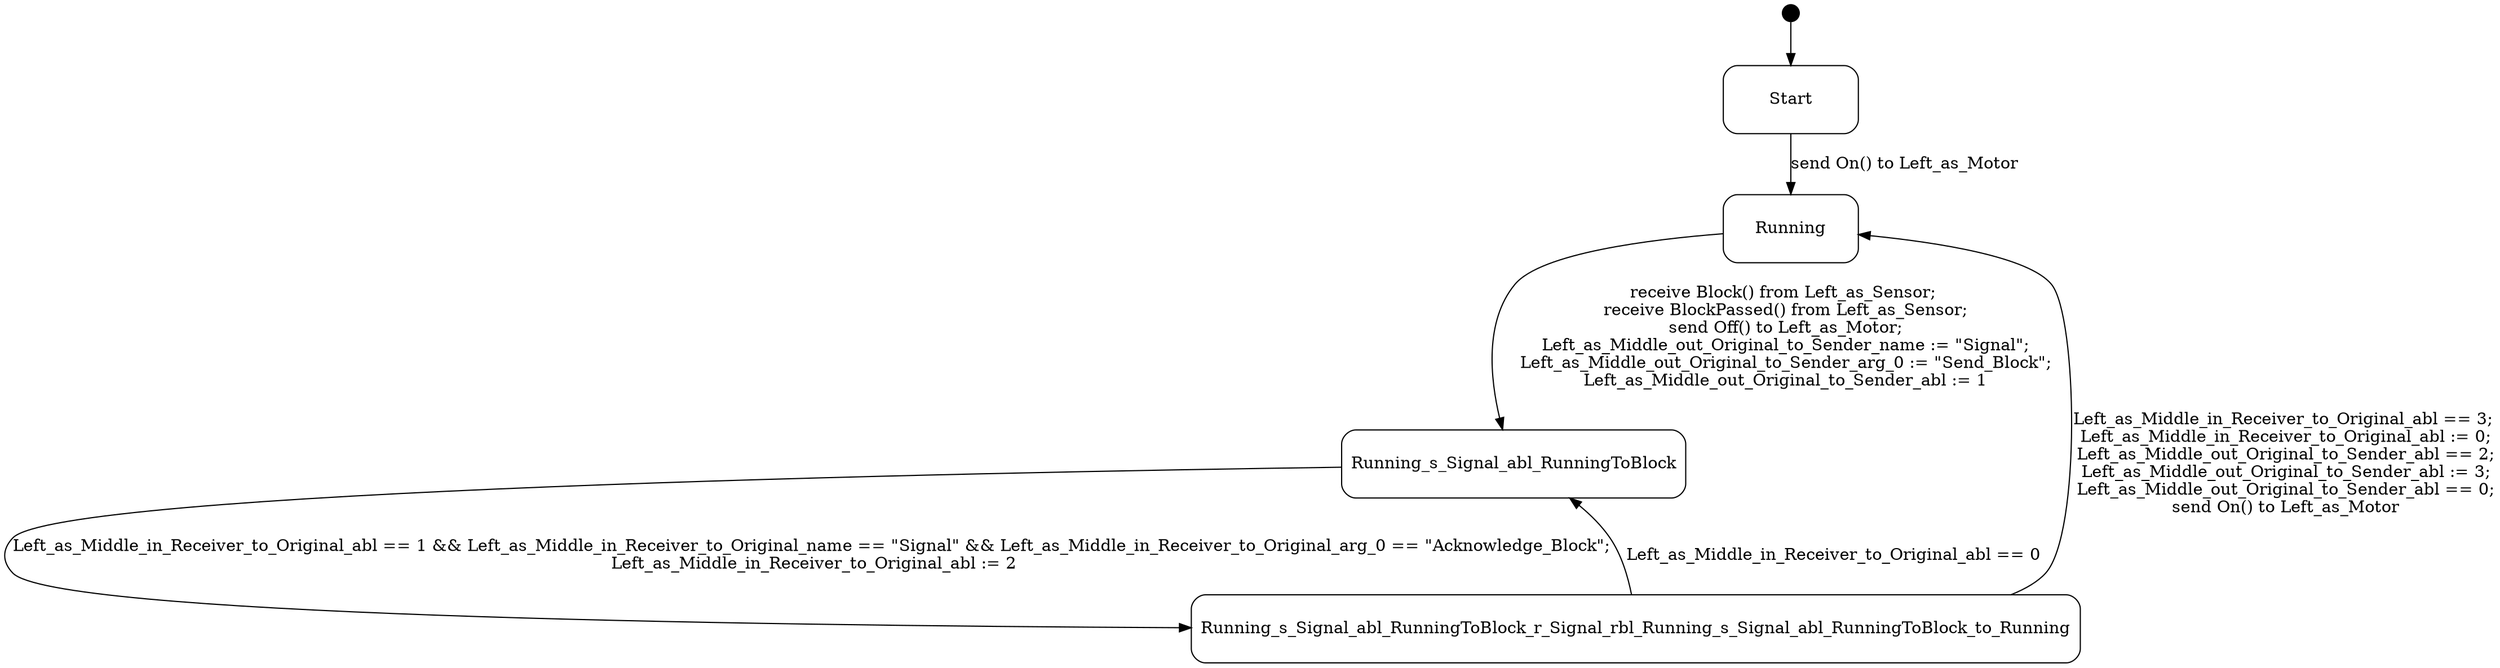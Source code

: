 digraph Left_as_Single {
  compound = true;
  rank = LR;
node [shape = "point", height = "0.2"] Start_extra node [shape = "Mrecord", height = "0.8", width = "1.6"] Start Start_extra -> Start

node [shape = "Mrecord", height = "0.8", width = "1.6"] Running
node [shape = "Mrecord", height = "0.8", width = "1.6"] Running_s_Signal_abl_RunningToBlock
node [shape = "Mrecord", height = "0.8", width = "1.6"] Running_s_Signal_abl_RunningToBlock_r_Signal_rbl_Running_s_Signal_abl_RunningToBlock_to_Running



Start -> Running [label = "send On() to Left_as_Motor"];

Running -> Running_s_Signal_abl_RunningToBlock [label = "receive Block() from Left_as_Sensor;\n receive BlockPassed() from Left_as_Sensor;\n send Off() to Left_as_Motor;\n Left_as_Middle_out_Original_to_Sender_name := \"Signal\";\n Left_as_Middle_out_Original_to_Sender_arg_0 := \"Send_Block\";\n Left_as_Middle_out_Original_to_Sender_abl := 1"];

Running_s_Signal_abl_RunningToBlock -> Running_s_Signal_abl_RunningToBlock_r_Signal_rbl_Running_s_Signal_abl_RunningToBlock_to_Running [label = "Left_as_Middle_in_Receiver_to_Original_abl == 1 && Left_as_Middle_in_Receiver_to_Original_name == \"Signal\" && Left_as_Middle_in_Receiver_to_Original_arg_0 == \"Acknowledge_Block\";\n Left_as_Middle_in_Receiver_to_Original_abl := 2"];

Running_s_Signal_abl_RunningToBlock_r_Signal_rbl_Running_s_Signal_abl_RunningToBlock_to_Running -> Running [label = "Left_as_Middle_in_Receiver_to_Original_abl == 3;\n Left_as_Middle_in_Receiver_to_Original_abl := 0;\n Left_as_Middle_out_Original_to_Sender_abl == 2;\n Left_as_Middle_out_Original_to_Sender_abl := 3;\n Left_as_Middle_out_Original_to_Sender_abl == 0;\n send On() to Left_as_Motor"];

Running_s_Signal_abl_RunningToBlock_r_Signal_rbl_Running_s_Signal_abl_RunningToBlock_to_Running -> Running_s_Signal_abl_RunningToBlock [label = "Left_as_Middle_in_Receiver_to_Original_abl == 0"];

}
